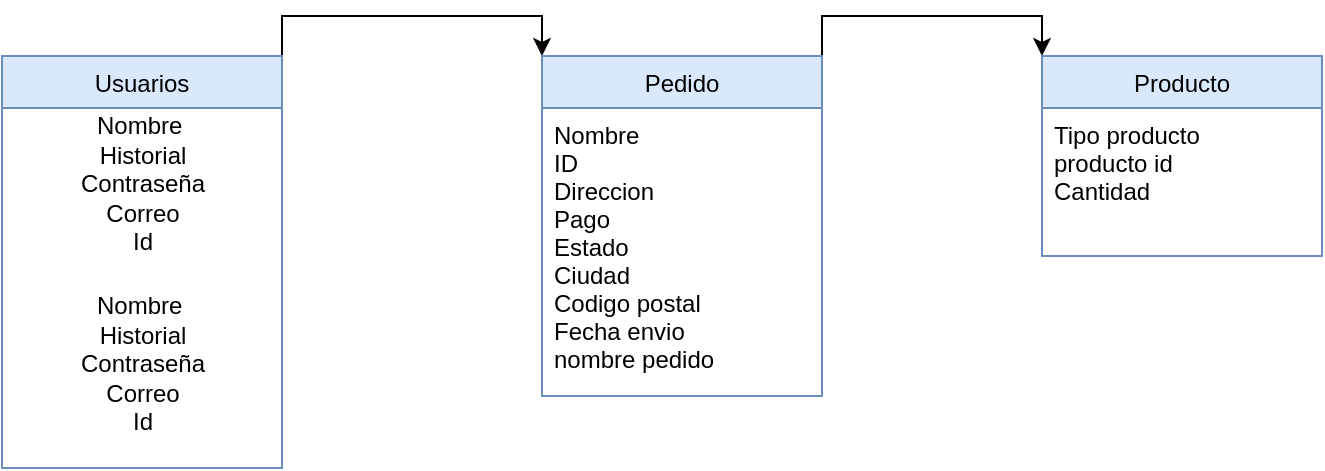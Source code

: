 <mxfile version="15.1.3" type="device"><diagram id="DZIdFAjFLJiownFdoZYa" name="Página-1"><mxGraphModel dx="1422" dy="822" grid="1" gridSize="10" guides="1" tooltips="1" connect="1" arrows="1" fold="1" page="1" pageScale="1" pageWidth="827" pageHeight="1169" math="0" shadow="0"><root><mxCell id="0"/><mxCell id="1" parent="0"/><mxCell id="FyIkgTx7wWhqF2_vber0-15" style="edgeStyle=orthogonalEdgeStyle;rounded=0;orthogonalLoop=1;jettySize=auto;html=1;exitX=1;exitY=0;exitDx=0;exitDy=0;entryX=0;entryY=0;entryDx=0;entryDy=0;" edge="1" parent="1" source="FyIkgTx7wWhqF2_vber0-8" target="FyIkgTx7wWhqF2_vber0-11"><mxGeometry relative="1" as="geometry"/></mxCell><mxCell id="FyIkgTx7wWhqF2_vber0-8" value="Usuarios " style="swimlane;fontStyle=0;childLayout=stackLayout;horizontal=1;startSize=26;horizontalStack=0;resizeParent=1;resizeParentMax=0;resizeLast=0;collapsible=1;marginBottom=0;fillColor=#dae8fc;strokeColor=#6c8ebf;" vertex="1" parent="1"><mxGeometry x="60" y="160" width="140" height="206" as="geometry"/></mxCell><mxCell id="FyIkgTx7wWhqF2_vber0-9" value="Nombre&amp;nbsp;&lt;br&gt;Historial&lt;br&gt;Contraseña&lt;br&gt;Correo&lt;br&gt;Id&lt;br&gt;&amp;nbsp;" style="text;html=1;align=center;verticalAlign=middle;resizable=0;points=[];autosize=1;strokeColor=none;fillColor=none;" vertex="1" parent="FyIkgTx7wWhqF2_vber0-8"><mxGeometry y="26" width="140" height="90" as="geometry"/></mxCell><mxCell id="FyIkgTx7wWhqF2_vber0-10" value="Nombre&amp;nbsp;&lt;br&gt;Historial&lt;br&gt;Contraseña&lt;br&gt;Correo&lt;br&gt;Id&lt;br&gt;&amp;nbsp;" style="text;html=1;align=center;verticalAlign=middle;resizable=0;points=[];autosize=1;strokeColor=none;fillColor=none;" vertex="1" parent="FyIkgTx7wWhqF2_vber0-8"><mxGeometry y="116" width="140" height="90" as="geometry"/></mxCell><mxCell id="FyIkgTx7wWhqF2_vber0-16" style="edgeStyle=orthogonalEdgeStyle;rounded=0;orthogonalLoop=1;jettySize=auto;html=1;exitX=1;exitY=0;exitDx=0;exitDy=0;entryX=0;entryY=0;entryDx=0;entryDy=0;" edge="1" parent="1" source="FyIkgTx7wWhqF2_vber0-11" target="FyIkgTx7wWhqF2_vber0-13"><mxGeometry relative="1" as="geometry"/></mxCell><mxCell id="FyIkgTx7wWhqF2_vber0-11" value="Pedido" style="swimlane;fontStyle=0;childLayout=stackLayout;horizontal=1;startSize=26;horizontalStack=0;resizeParent=1;resizeParentMax=0;resizeLast=0;collapsible=1;marginBottom=0;fillColor=#dae8fc;strokeColor=#6c8ebf;" vertex="1" parent="1"><mxGeometry x="330" y="160" width="140" height="170" as="geometry"/></mxCell><mxCell id="FyIkgTx7wWhqF2_vber0-12" value="Nombre&#10;ID&#10;Direccion&#10;Pago&#10;Estado&#10;Ciudad&#10;Codigo postal&#10;Fecha envio&#10;nombre pedido" style="text;strokeColor=none;fillColor=none;align=left;verticalAlign=top;spacingLeft=4;spacingRight=4;overflow=hidden;rotatable=0;points=[[0,0.5],[1,0.5]];portConstraint=eastwest;" vertex="1" parent="FyIkgTx7wWhqF2_vber0-11"><mxGeometry y="26" width="140" height="144" as="geometry"/></mxCell><mxCell id="FyIkgTx7wWhqF2_vber0-13" value="Producto" style="swimlane;fontStyle=0;childLayout=stackLayout;horizontal=1;startSize=26;horizontalStack=0;resizeParent=1;resizeParentMax=0;resizeLast=0;collapsible=1;marginBottom=0;fillColor=#dae8fc;strokeColor=#6c8ebf;" vertex="1" parent="1"><mxGeometry x="580" y="160" width="140" height="100" as="geometry"/></mxCell><mxCell id="FyIkgTx7wWhqF2_vber0-14" value="Tipo producto&#10;producto id&#10;Cantidad&#10;" style="text;strokeColor=none;fillColor=none;align=left;verticalAlign=top;spacingLeft=4;spacingRight=4;overflow=hidden;rotatable=0;points=[[0,0.5],[1,0.5]];portConstraint=eastwest;" vertex="1" parent="FyIkgTx7wWhqF2_vber0-13"><mxGeometry y="26" width="140" height="74" as="geometry"/></mxCell></root></mxGraphModel></diagram></mxfile>
